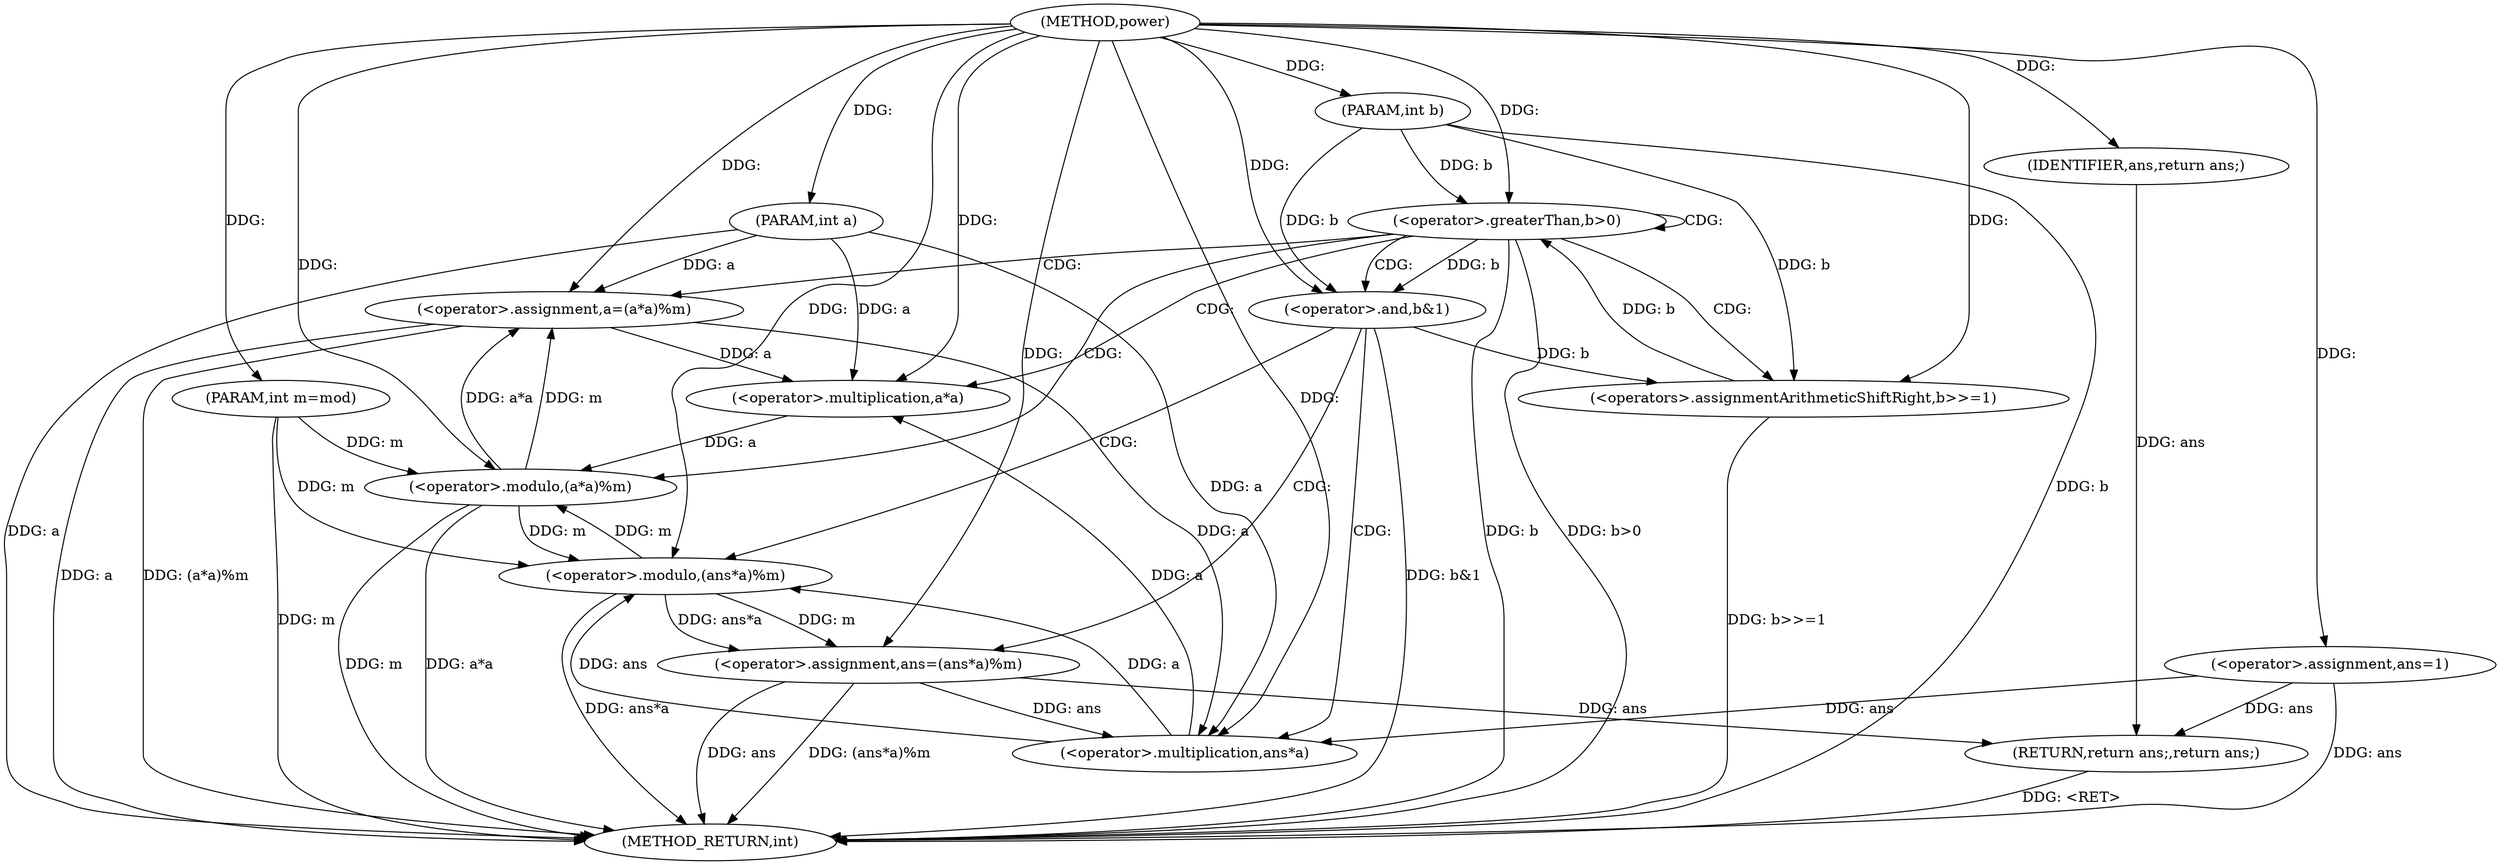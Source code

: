 digraph "power" {  
"1000137" [label = "(METHOD,power)" ]
"1000174" [label = "(METHOD_RETURN,int)" ]
"1000138" [label = "(PARAM,int a)" ]
"1000139" [label = "(PARAM,int b)" ]
"1000140" [label = "(PARAM,int m=mod)" ]
"1000143" [label = "(<operator>.assignment,ans=1)" ]
"1000172" [label = "(RETURN,return ans;,return ans;)" ]
"1000147" [label = "(<operator>.greaterThan,b>0)" ]
"1000173" [label = "(IDENTIFIER,ans,return ans;)" ]
"1000162" [label = "(<operator>.assignment,a=(a*a)%m)" ]
"1000169" [label = "(<operators>.assignmentArithmeticShiftRight,b>>=1)" ]
"1000152" [label = "(<operator>.and,b&1)" ]
"1000155" [label = "(<operator>.assignment,ans=(ans*a)%m)" ]
"1000164" [label = "(<operator>.modulo,(a*a)%m)" ]
"1000157" [label = "(<operator>.modulo,(ans*a)%m)" ]
"1000165" [label = "(<operator>.multiplication,a*a)" ]
"1000158" [label = "(<operator>.multiplication,ans*a)" ]
  "1000172" -> "1000174"  [ label = "DDG: <RET>"] 
  "1000138" -> "1000174"  [ label = "DDG: a"] 
  "1000139" -> "1000174"  [ label = "DDG: b"] 
  "1000140" -> "1000174"  [ label = "DDG: m"] 
  "1000143" -> "1000174"  [ label = "DDG: ans"] 
  "1000147" -> "1000174"  [ label = "DDG: b"] 
  "1000147" -> "1000174"  [ label = "DDG: b>0"] 
  "1000152" -> "1000174"  [ label = "DDG: b&1"] 
  "1000155" -> "1000174"  [ label = "DDG: ans"] 
  "1000157" -> "1000174"  [ label = "DDG: ans*a"] 
  "1000155" -> "1000174"  [ label = "DDG: (ans*a)%m"] 
  "1000162" -> "1000174"  [ label = "DDG: a"] 
  "1000164" -> "1000174"  [ label = "DDG: a*a"] 
  "1000164" -> "1000174"  [ label = "DDG: m"] 
  "1000162" -> "1000174"  [ label = "DDG: (a*a)%m"] 
  "1000169" -> "1000174"  [ label = "DDG: b>>=1"] 
  "1000137" -> "1000138"  [ label = "DDG: "] 
  "1000137" -> "1000139"  [ label = "DDG: "] 
  "1000137" -> "1000140"  [ label = "DDG: "] 
  "1000137" -> "1000143"  [ label = "DDG: "] 
  "1000173" -> "1000172"  [ label = "DDG: ans"] 
  "1000143" -> "1000172"  [ label = "DDG: ans"] 
  "1000155" -> "1000172"  [ label = "DDG: ans"] 
  "1000137" -> "1000173"  [ label = "DDG: "] 
  "1000169" -> "1000147"  [ label = "DDG: b"] 
  "1000139" -> "1000147"  [ label = "DDG: b"] 
  "1000137" -> "1000147"  [ label = "DDG: "] 
  "1000164" -> "1000162"  [ label = "DDG: m"] 
  "1000164" -> "1000162"  [ label = "DDG: a*a"] 
  "1000157" -> "1000155"  [ label = "DDG: m"] 
  "1000157" -> "1000155"  [ label = "DDG: ans*a"] 
  "1000138" -> "1000162"  [ label = "DDG: a"] 
  "1000137" -> "1000162"  [ label = "DDG: "] 
  "1000152" -> "1000169"  [ label = "DDG: b"] 
  "1000139" -> "1000169"  [ label = "DDG: b"] 
  "1000137" -> "1000169"  [ label = "DDG: "] 
  "1000147" -> "1000152"  [ label = "DDG: b"] 
  "1000139" -> "1000152"  [ label = "DDG: b"] 
  "1000137" -> "1000152"  [ label = "DDG: "] 
  "1000137" -> "1000155"  [ label = "DDG: "] 
  "1000165" -> "1000164"  [ label = "DDG: a"] 
  "1000157" -> "1000164"  [ label = "DDG: m"] 
  "1000140" -> "1000164"  [ label = "DDG: m"] 
  "1000137" -> "1000164"  [ label = "DDG: "] 
  "1000158" -> "1000157"  [ label = "DDG: a"] 
  "1000158" -> "1000157"  [ label = "DDG: ans"] 
  "1000164" -> "1000157"  [ label = "DDG: m"] 
  "1000140" -> "1000157"  [ label = "DDG: m"] 
  "1000137" -> "1000157"  [ label = "DDG: "] 
  "1000158" -> "1000165"  [ label = "DDG: a"] 
  "1000162" -> "1000165"  [ label = "DDG: a"] 
  "1000138" -> "1000165"  [ label = "DDG: a"] 
  "1000137" -> "1000165"  [ label = "DDG: "] 
  "1000143" -> "1000158"  [ label = "DDG: ans"] 
  "1000155" -> "1000158"  [ label = "DDG: ans"] 
  "1000137" -> "1000158"  [ label = "DDG: "] 
  "1000162" -> "1000158"  [ label = "DDG: a"] 
  "1000138" -> "1000158"  [ label = "DDG: a"] 
  "1000147" -> "1000147"  [ label = "CDG: "] 
  "1000147" -> "1000152"  [ label = "CDG: "] 
  "1000147" -> "1000162"  [ label = "CDG: "] 
  "1000147" -> "1000164"  [ label = "CDG: "] 
  "1000147" -> "1000165"  [ label = "CDG: "] 
  "1000147" -> "1000169"  [ label = "CDG: "] 
  "1000152" -> "1000155"  [ label = "CDG: "] 
  "1000152" -> "1000157"  [ label = "CDG: "] 
  "1000152" -> "1000158"  [ label = "CDG: "] 
}
